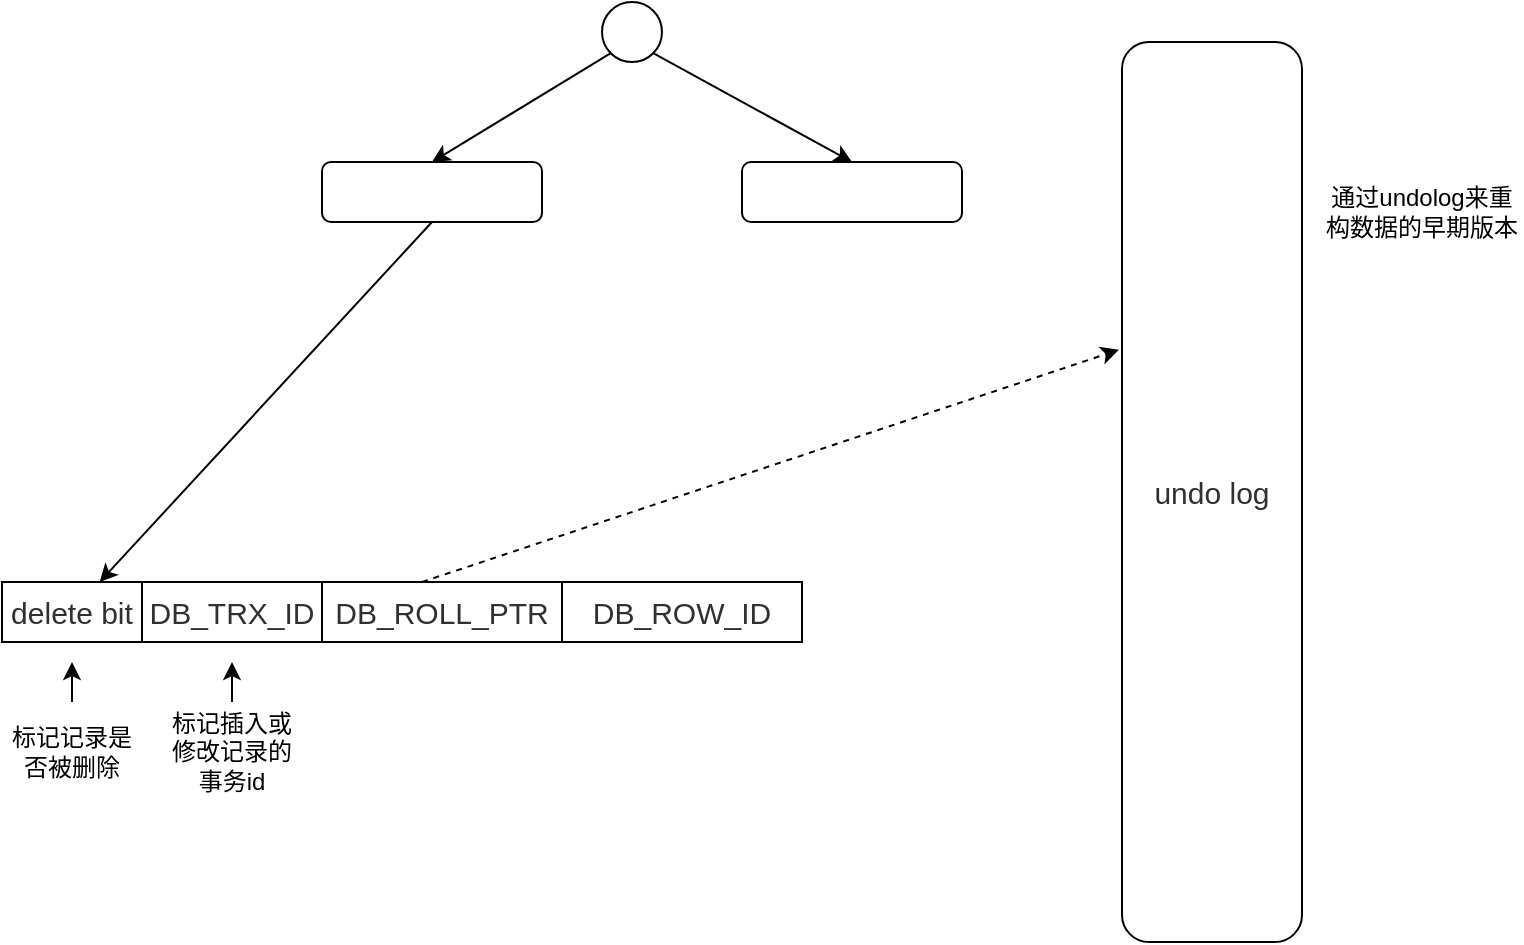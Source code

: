 <mxfile version="12.5.3" type="github">
  <diagram id="2sDEv0wensciOBOWSS-e" name="Page-1">
    <mxGraphModel dx="946" dy="541" grid="1" gridSize="10" guides="1" tooltips="1" connect="1" arrows="1" fold="1" page="1" pageScale="1" pageWidth="827" pageHeight="1169" math="0" shadow="0">
      <root>
        <mxCell id="0"/>
        <mxCell id="1" parent="0"/>
        <mxCell id="uB2dNdaidyjbXl_VxwFR-1" value="&lt;div style=&quot;text-align: left&quot;&gt;&lt;font color=&quot;#303030&quot; face=&quot;avenir, microsoft yahei, hiragino sans gb, microsoft sans serif, wenquanyi micro hei, sans-serif&quot;&gt;&lt;span style=&quot;font-size: 15px ; background-color: rgb(255 , 255 , 255)&quot;&gt;delete bit&lt;/span&gt;&lt;/font&gt;&lt;/div&gt;" style="rounded=0;whiteSpace=wrap;html=1;" parent="1" vertex="1">
          <mxGeometry x="30" y="360" width="70" height="30" as="geometry"/>
        </mxCell>
        <mxCell id="uB2dNdaidyjbXl_VxwFR-2" value="" style="ellipse;whiteSpace=wrap;html=1;aspect=fixed;" parent="1" vertex="1">
          <mxGeometry x="330" y="70" width="30" height="30" as="geometry"/>
        </mxCell>
        <mxCell id="uB2dNdaidyjbXl_VxwFR-3" value="" style="rounded=1;whiteSpace=wrap;html=1;" parent="1" vertex="1">
          <mxGeometry x="190" y="150" width="110" height="30" as="geometry"/>
        </mxCell>
        <mxCell id="uB2dNdaidyjbXl_VxwFR-4" value="" style="rounded=1;whiteSpace=wrap;html=1;" parent="1" vertex="1">
          <mxGeometry x="400" y="150" width="110" height="30" as="geometry"/>
        </mxCell>
        <mxCell id="Y7yod59N0h33jMctHfkD-1" value="" style="endArrow=classic;html=1;exitX=0;exitY=1;exitDx=0;exitDy=0;entryX=0.5;entryY=0;entryDx=0;entryDy=0;" edge="1" parent="1" source="uB2dNdaidyjbXl_VxwFR-2" target="uB2dNdaidyjbXl_VxwFR-3">
          <mxGeometry width="50" height="50" relative="1" as="geometry">
            <mxPoint x="190" y="90" as="sourcePoint"/>
            <mxPoint x="240" y="40" as="targetPoint"/>
          </mxGeometry>
        </mxCell>
        <mxCell id="Y7yod59N0h33jMctHfkD-2" value="" style="endArrow=classic;html=1;exitX=1;exitY=1;exitDx=0;exitDy=0;entryX=0.5;entryY=0;entryDx=0;entryDy=0;" edge="1" parent="1" source="uB2dNdaidyjbXl_VxwFR-2" target="uB2dNdaidyjbXl_VxwFR-4">
          <mxGeometry width="50" height="50" relative="1" as="geometry">
            <mxPoint x="340" y="270" as="sourcePoint"/>
            <mxPoint x="390" y="220" as="targetPoint"/>
          </mxGeometry>
        </mxCell>
        <mxCell id="Y7yod59N0h33jMctHfkD-3" value="" style="endArrow=classic;html=1;exitX=0.5;exitY=1;exitDx=0;exitDy=0;" edge="1" parent="1" source="uB2dNdaidyjbXl_VxwFR-3" target="uB2dNdaidyjbXl_VxwFR-1">
          <mxGeometry width="50" height="50" relative="1" as="geometry">
            <mxPoint x="180" y="280" as="sourcePoint"/>
            <mxPoint x="230" y="230" as="targetPoint"/>
          </mxGeometry>
        </mxCell>
        <mxCell id="Y7yod59N0h33jMctHfkD-5" style="edgeStyle=orthogonalEdgeStyle;rounded=0;orthogonalLoop=1;jettySize=auto;html=1;exitX=0.5;exitY=0;exitDx=0;exitDy=0;" edge="1" parent="1" source="Y7yod59N0h33jMctHfkD-4">
          <mxGeometry relative="1" as="geometry">
            <mxPoint x="65" y="400" as="targetPoint"/>
          </mxGeometry>
        </mxCell>
        <mxCell id="Y7yod59N0h33jMctHfkD-4" value="标记记录是否被删除" style="text;html=1;strokeColor=none;fillColor=none;align=center;verticalAlign=middle;whiteSpace=wrap;rounded=0;" vertex="1" parent="1">
          <mxGeometry x="30" y="420" width="70" height="50" as="geometry"/>
        </mxCell>
        <mxCell id="Y7yod59N0h33jMctHfkD-6" value="&lt;div style=&quot;text-align: left&quot;&gt;&lt;span style=&quot;color: rgb(48 , 48 , 48) ; font-family: &amp;#34;avenir&amp;#34; , &amp;#34;microsoft yahei&amp;#34; , &amp;#34;hiragino sans gb&amp;#34; , &amp;#34;microsoft sans serif&amp;#34; , &amp;#34;wenquanyi micro hei&amp;#34; , sans-serif ; font-size: 15px ; background-color: rgb(255 , 255 , 255)&quot;&gt;DB_TRX_ID&lt;/span&gt;&lt;br&gt;&lt;/div&gt;" style="rounded=0;whiteSpace=wrap;html=1;" vertex="1" parent="1">
          <mxGeometry x="100" y="360" width="90" height="30" as="geometry"/>
        </mxCell>
        <mxCell id="Y7yod59N0h33jMctHfkD-8" style="edgeStyle=orthogonalEdgeStyle;rounded=0;orthogonalLoop=1;jettySize=auto;html=1;exitX=0.5;exitY=0;exitDx=0;exitDy=0;" edge="1" parent="1" source="Y7yod59N0h33jMctHfkD-7">
          <mxGeometry relative="1" as="geometry">
            <mxPoint x="145" y="400" as="targetPoint"/>
          </mxGeometry>
        </mxCell>
        <mxCell id="Y7yod59N0h33jMctHfkD-7" value="标记插入或修改记录的事务id" style="text;html=1;strokeColor=none;fillColor=none;align=center;verticalAlign=middle;whiteSpace=wrap;rounded=0;" vertex="1" parent="1">
          <mxGeometry x="110" y="420" width="70" height="50" as="geometry"/>
        </mxCell>
        <mxCell id="Y7yod59N0h33jMctHfkD-9" value="&lt;div style=&quot;text-align: left&quot;&gt;&lt;span style=&quot;color: rgb(48 , 48 , 48) ; font-family: &amp;#34;avenir&amp;#34; , &amp;#34;microsoft yahei&amp;#34; , &amp;#34;hiragino sans gb&amp;#34; , &amp;#34;microsoft sans serif&amp;#34; , &amp;#34;wenquanyi micro hei&amp;#34; , sans-serif ; font-size: 15px ; background-color: rgb(255 , 255 , 255)&quot;&gt;DB_ROLL_PTR&lt;/span&gt;&lt;br&gt;&lt;/div&gt;" style="rounded=0;whiteSpace=wrap;html=1;" vertex="1" parent="1">
          <mxGeometry x="190" y="360" width="120" height="30" as="geometry"/>
        </mxCell>
        <mxCell id="Y7yod59N0h33jMctHfkD-10" value="&lt;span style=&quot;color: rgb(48 , 48 , 48) ; font-family: &amp;#34;avenir&amp;#34; , &amp;#34;microsoft yahei&amp;#34; , &amp;#34;hiragino sans gb&amp;#34; , &amp;#34;microsoft sans serif&amp;#34; , &amp;#34;wenquanyi micro hei&amp;#34; , sans-serif ; font-size: 15px ; text-align: left ; white-space: normal ; background-color: rgb(255 , 255 , 255)&quot;&gt;undo log&lt;/span&gt;" style="rounded=1;whiteSpace=wrap;html=1;" vertex="1" parent="1">
          <mxGeometry x="590" y="90" width="90" height="450" as="geometry"/>
        </mxCell>
        <mxCell id="Y7yod59N0h33jMctHfkD-13" value="" style="endArrow=classic;html=1;entryX=-0.017;entryY=0.342;entryDx=0;entryDy=0;entryPerimeter=0;dashed=1;" edge="1" parent="1" target="Y7yod59N0h33jMctHfkD-10">
          <mxGeometry width="50" height="50" relative="1" as="geometry">
            <mxPoint x="240" y="360" as="sourcePoint"/>
            <mxPoint x="290" y="310" as="targetPoint"/>
          </mxGeometry>
        </mxCell>
        <mxCell id="Y7yod59N0h33jMctHfkD-14" value="&lt;div style=&quot;text-align: left&quot;&gt;&lt;span style=&quot;color: rgb(48 , 48 , 48) ; font-family: &amp;#34;avenir&amp;#34; , &amp;#34;microsoft yahei&amp;#34; , &amp;#34;hiragino sans gb&amp;#34; , &amp;#34;microsoft sans serif&amp;#34; , &amp;#34;wenquanyi micro hei&amp;#34; , sans-serif ; font-size: 15px ; background-color: rgb(255 , 255 , 255)&quot;&gt;DB_ROW_ID&lt;/span&gt;&lt;br&gt;&lt;/div&gt;" style="rounded=0;whiteSpace=wrap;html=1;" vertex="1" parent="1">
          <mxGeometry x="310" y="360" width="120" height="30" as="geometry"/>
        </mxCell>
        <mxCell id="Y7yod59N0h33jMctHfkD-15" value="通过undolog来重构数据的早期版本" style="text;html=1;strokeColor=none;fillColor=none;align=center;verticalAlign=middle;whiteSpace=wrap;rounded=0;" vertex="1" parent="1">
          <mxGeometry x="690" y="150" width="100" height="50" as="geometry"/>
        </mxCell>
      </root>
    </mxGraphModel>
  </diagram>
</mxfile>
